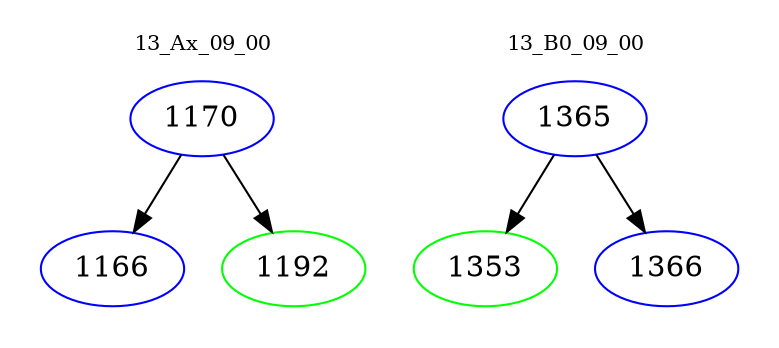 digraph{
subgraph cluster_0 {
color = white
label = "13_Ax_09_00";
fontsize=10;
T0_1170 [label="1170", color="blue"]
T0_1170 -> T0_1166 [color="black"]
T0_1166 [label="1166", color="blue"]
T0_1170 -> T0_1192 [color="black"]
T0_1192 [label="1192", color="green"]
}
subgraph cluster_1 {
color = white
label = "13_B0_09_00";
fontsize=10;
T1_1365 [label="1365", color="blue"]
T1_1365 -> T1_1353 [color="black"]
T1_1353 [label="1353", color="green"]
T1_1365 -> T1_1366 [color="black"]
T1_1366 [label="1366", color="blue"]
}
}
